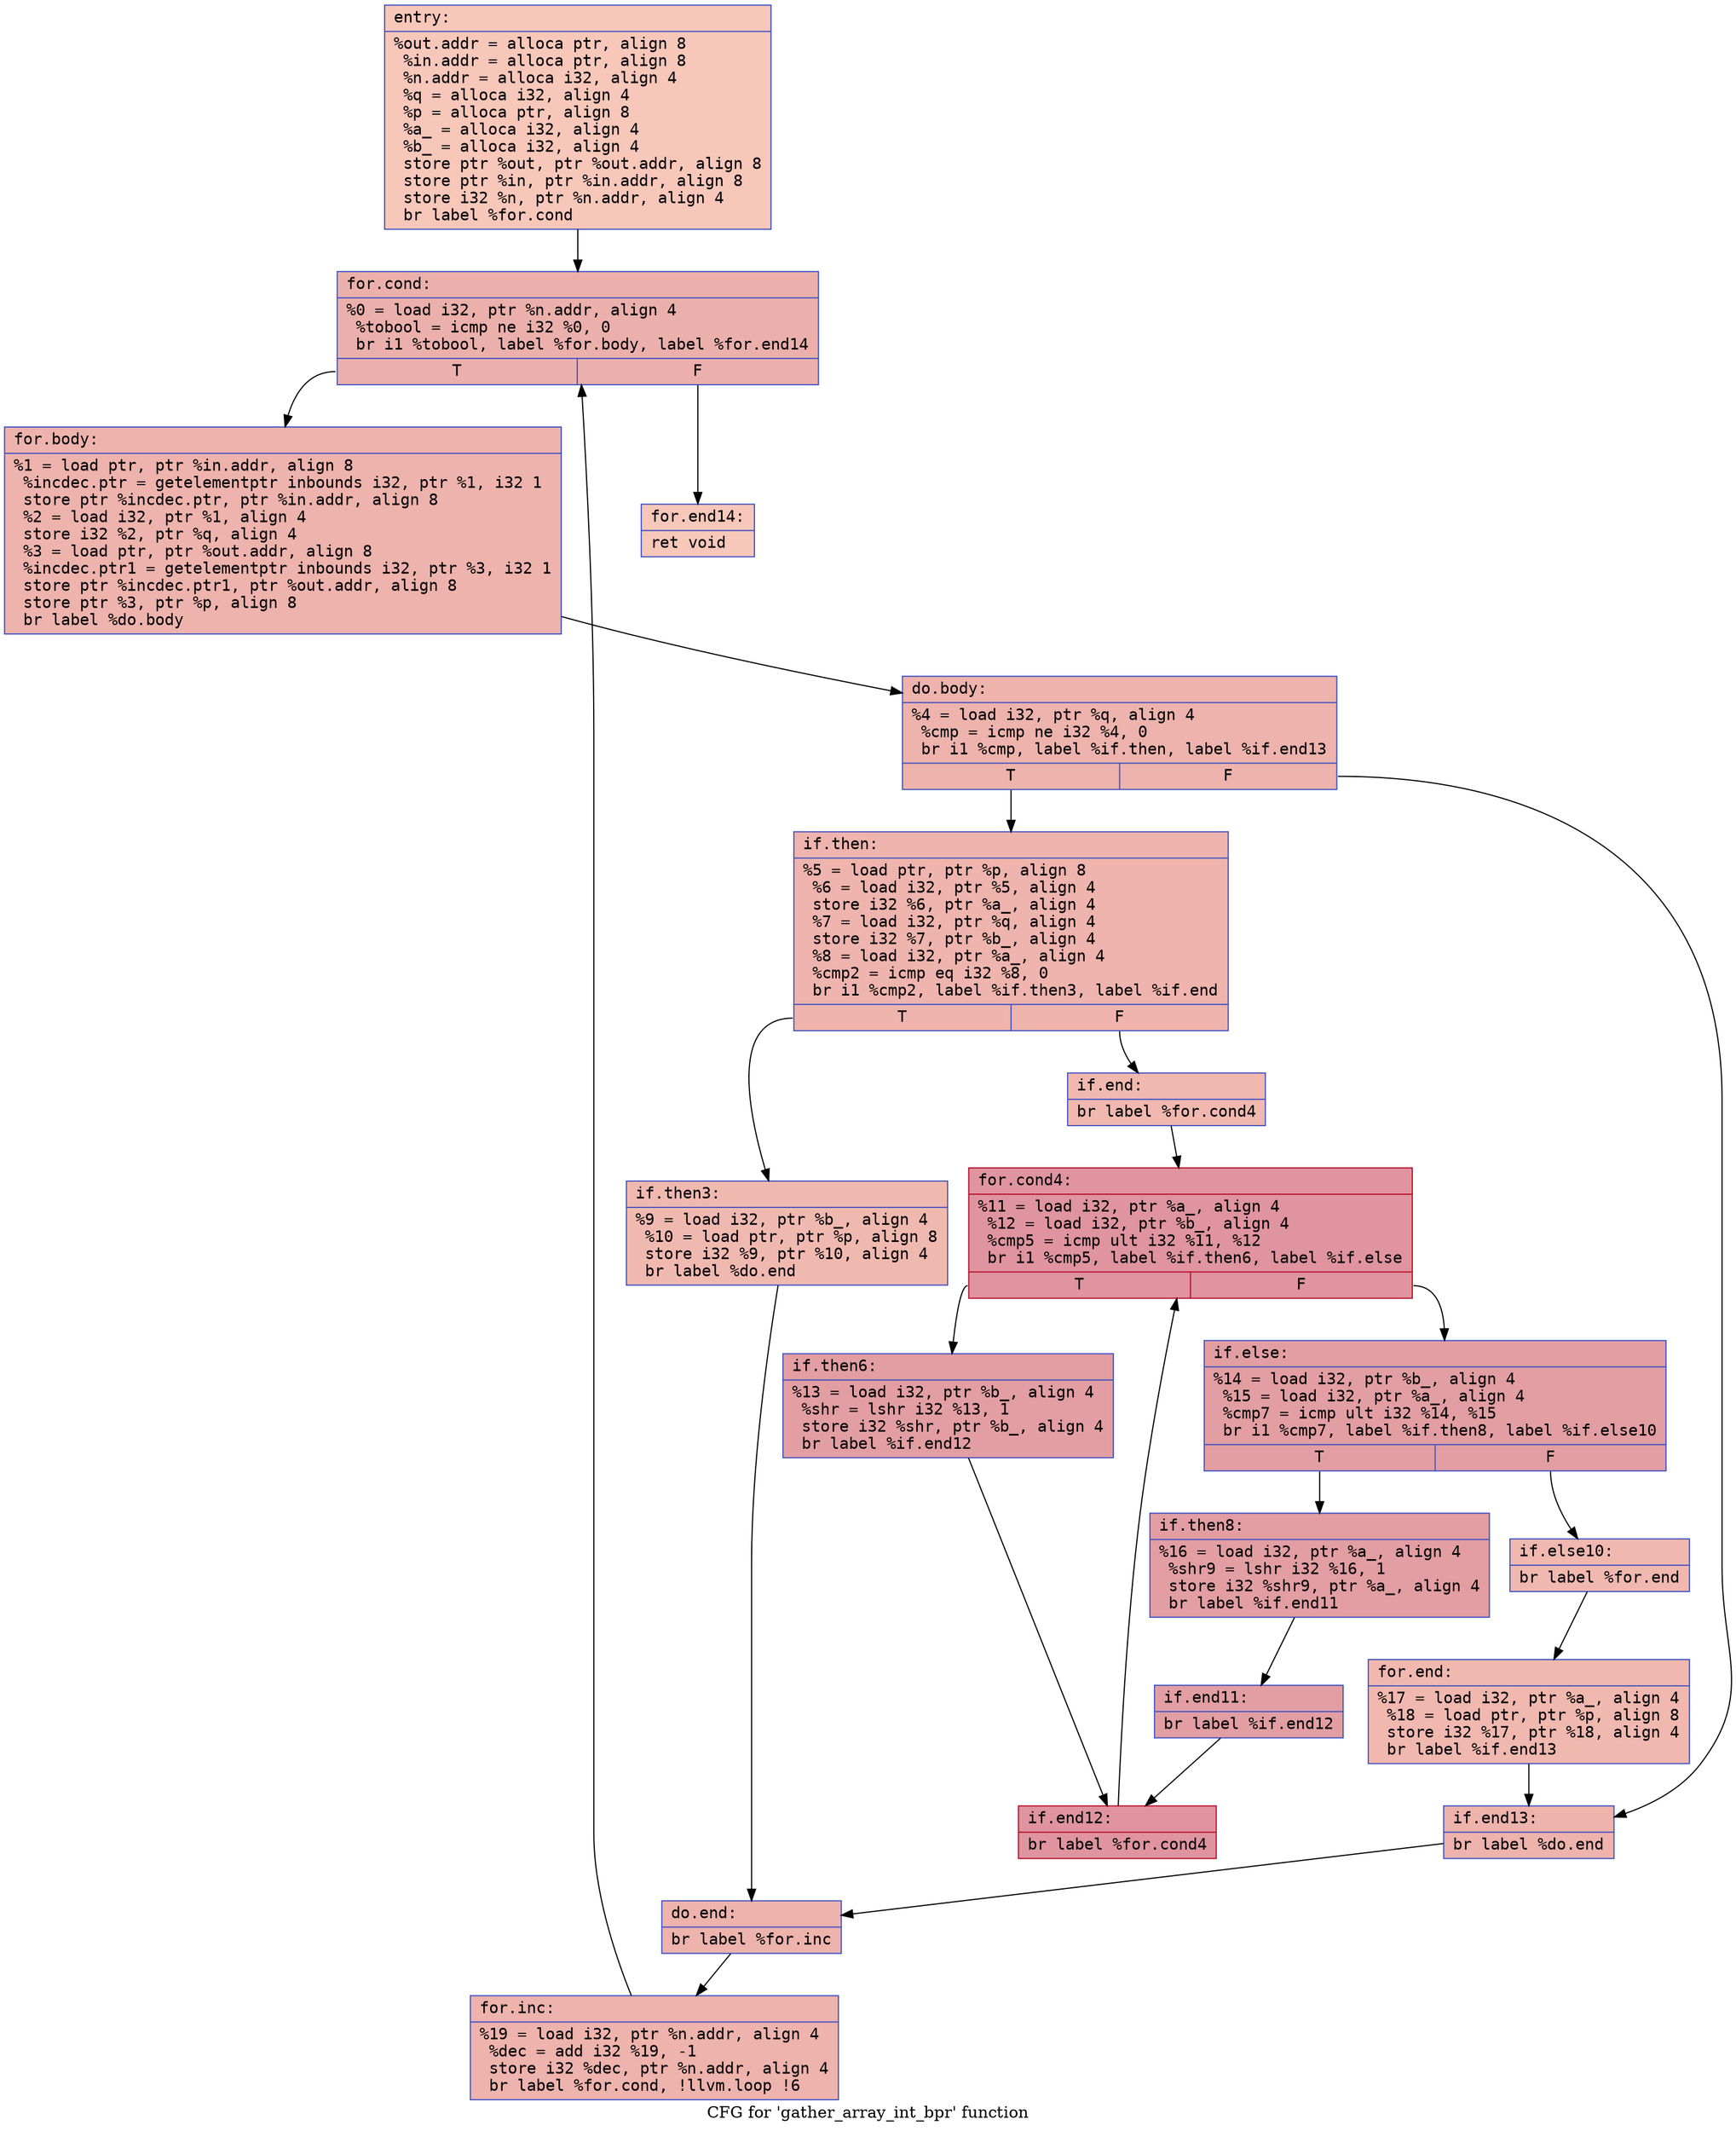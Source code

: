 digraph "CFG for 'gather_array_int_bpr' function" {
	label="CFG for 'gather_array_int_bpr' function";

	Node0x55e011c87cf0 [shape=record,color="#3d50c3ff", style=filled, fillcolor="#ec7f6370" fontname="Courier",label="{entry:\l|  %out.addr = alloca ptr, align 8\l  %in.addr = alloca ptr, align 8\l  %n.addr = alloca i32, align 4\l  %q = alloca i32, align 4\l  %p = alloca ptr, align 8\l  %a_ = alloca i32, align 4\l  %b_ = alloca i32, align 4\l  store ptr %out, ptr %out.addr, align 8\l  store ptr %in, ptr %in.addr, align 8\l  store i32 %n, ptr %n.addr, align 4\l  br label %for.cond\l}"];
	Node0x55e011c87cf0 -> Node0x55e011c882e0[tooltip="entry -> for.cond\nProbability 100.00%" ];
	Node0x55e011c882e0 [shape=record,color="#3d50c3ff", style=filled, fillcolor="#d24b4070" fontname="Courier",label="{for.cond:\l|  %0 = load i32, ptr %n.addr, align 4\l  %tobool = icmp ne i32 %0, 0\l  br i1 %tobool, label %for.body, label %for.end14\l|{<s0>T|<s1>F}}"];
	Node0x55e011c882e0:s0 -> Node0x55e011c87bf0[tooltip="for.cond -> for.body\nProbability 96.88%" ];
	Node0x55e011c882e0:s1 -> Node0x55e011c87c70[tooltip="for.cond -> for.end14\nProbability 3.12%" ];
	Node0x55e011c87bf0 [shape=record,color="#3d50c3ff", style=filled, fillcolor="#d6524470" fontname="Courier",label="{for.body:\l|  %1 = load ptr, ptr %in.addr, align 8\l  %incdec.ptr = getelementptr inbounds i32, ptr %1, i32 1\l  store ptr %incdec.ptr, ptr %in.addr, align 8\l  %2 = load i32, ptr %1, align 4\l  store i32 %2, ptr %q, align 4\l  %3 = load ptr, ptr %out.addr, align 8\l  %incdec.ptr1 = getelementptr inbounds i32, ptr %3, i32 1\l  store ptr %incdec.ptr1, ptr %out.addr, align 8\l  store ptr %3, ptr %p, align 8\l  br label %do.body\l}"];
	Node0x55e011c87bf0 -> Node0x55e011c88cf0[tooltip="for.body -> do.body\nProbability 100.00%" ];
	Node0x55e011c88cf0 [shape=record,color="#3d50c3ff", style=filled, fillcolor="#d6524470" fontname="Courier",label="{do.body:\l|  %4 = load i32, ptr %q, align 4\l  %cmp = icmp ne i32 %4, 0\l  br i1 %cmp, label %if.then, label %if.end13\l|{<s0>T|<s1>F}}"];
	Node0x55e011c88cf0:s0 -> Node0x55e011c88f00[tooltip="do.body -> if.then\nProbability 62.50%" ];
	Node0x55e011c88cf0:s1 -> Node0x55e011c88f70[tooltip="do.body -> if.end13\nProbability 37.50%" ];
	Node0x55e011c88f00 [shape=record,color="#3d50c3ff", style=filled, fillcolor="#d8564670" fontname="Courier",label="{if.then:\l|  %5 = load ptr, ptr %p, align 8\l  %6 = load i32, ptr %5, align 4\l  store i32 %6, ptr %a_, align 4\l  %7 = load i32, ptr %q, align 4\l  store i32 %7, ptr %b_, align 4\l  %8 = load i32, ptr %a_, align 4\l  %cmp2 = icmp eq i32 %8, 0\l  br i1 %cmp2, label %if.then3, label %if.end\l|{<s0>T|<s1>F}}"];
	Node0x55e011c88f00:s0 -> Node0x55e011c89490[tooltip="if.then -> if.then3\nProbability 37.50%" ];
	Node0x55e011c88f00:s1 -> Node0x55e011c89510[tooltip="if.then -> if.end\nProbability 62.50%" ];
	Node0x55e011c89490 [shape=record,color="#3d50c3ff", style=filled, fillcolor="#de614d70" fontname="Courier",label="{if.then3:\l|  %9 = load i32, ptr %b_, align 4\l  %10 = load ptr, ptr %p, align 8\l  store i32 %9, ptr %10, align 4\l  br label %do.end\l}"];
	Node0x55e011c89490 -> Node0x55e011c897d0[tooltip="if.then3 -> do.end\nProbability 100.00%" ];
	Node0x55e011c89510 [shape=record,color="#3d50c3ff", style=filled, fillcolor="#dc5d4a70" fontname="Courier",label="{if.end:\l|  br label %for.cond4\l}"];
	Node0x55e011c89510 -> Node0x55e011c89bd0[tooltip="if.end -> for.cond4\nProbability 100.00%" ];
	Node0x55e011c89bd0 [shape=record,color="#b70d28ff", style=filled, fillcolor="#b70d2870" fontname="Courier",label="{for.cond4:\l|  %11 = load i32, ptr %a_, align 4\l  %12 = load i32, ptr %b_, align 4\l  %cmp5 = icmp ult i32 %11, %12\l  br i1 %cmp5, label %if.then6, label %if.else\l|{<s0>T|<s1>F}}"];
	Node0x55e011c89bd0:s0 -> Node0x55e011c89e70[tooltip="for.cond4 -> if.then6\nProbability 50.00%" ];
	Node0x55e011c89bd0:s1 -> Node0x55e011c89ef0[tooltip="for.cond4 -> if.else\nProbability 50.00%" ];
	Node0x55e011c89e70 [shape=record,color="#3d50c3ff", style=filled, fillcolor="#be242e70" fontname="Courier",label="{if.then6:\l|  %13 = load i32, ptr %b_, align 4\l  %shr = lshr i32 %13, 1\l  store i32 %shr, ptr %b_, align 4\l  br label %if.end12\l}"];
	Node0x55e011c89e70 -> Node0x55e011c8a1e0[tooltip="if.then6 -> if.end12\nProbability 100.00%" ];
	Node0x55e011c89ef0 [shape=record,color="#3d50c3ff", style=filled, fillcolor="#be242e70" fontname="Courier",label="{if.else:\l|  %14 = load i32, ptr %b_, align 4\l  %15 = load i32, ptr %a_, align 4\l  %cmp7 = icmp ult i32 %14, %15\l  br i1 %cmp7, label %if.then8, label %if.else10\l|{<s0>T|<s1>F}}"];
	Node0x55e011c89ef0:s0 -> Node0x55e011c8a480[tooltip="if.else -> if.then8\nProbability 96.88%" ];
	Node0x55e011c89ef0:s1 -> Node0x55e011c8a500[tooltip="if.else -> if.else10\nProbability 3.12%" ];
	Node0x55e011c8a480 [shape=record,color="#3d50c3ff", style=filled, fillcolor="#be242e70" fontname="Courier",label="{if.then8:\l|  %16 = load i32, ptr %a_, align 4\l  %shr9 = lshr i32 %16, 1\l  store i32 %shr9, ptr %a_, align 4\l  br label %if.end11\l}"];
	Node0x55e011c8a480 -> Node0x55e011c8a800[tooltip="if.then8 -> if.end11\nProbability 100.00%" ];
	Node0x55e011c8a500 [shape=record,color="#3d50c3ff", style=filled, fillcolor="#dc5d4a70" fontname="Courier",label="{if.else10:\l|  br label %for.end\l}"];
	Node0x55e011c8a500 -> Node0x55e011c8a8f0[tooltip="if.else10 -> for.end\nProbability 100.00%" ];
	Node0x55e011c8a800 [shape=record,color="#3d50c3ff", style=filled, fillcolor="#be242e70" fontname="Courier",label="{if.end11:\l|  br label %if.end12\l}"];
	Node0x55e011c8a800 -> Node0x55e011c8a1e0[tooltip="if.end11 -> if.end12\nProbability 100.00%" ];
	Node0x55e011c8a1e0 [shape=record,color="#b70d28ff", style=filled, fillcolor="#b70d2870" fontname="Courier",label="{if.end12:\l|  br label %for.cond4\l}"];
	Node0x55e011c8a1e0 -> Node0x55e011c89bd0[tooltip="if.end12 -> for.cond4\nProbability 100.00%" ];
	Node0x55e011c8a8f0 [shape=record,color="#3d50c3ff", style=filled, fillcolor="#dc5d4a70" fontname="Courier",label="{for.end:\l|  %17 = load i32, ptr %a_, align 4\l  %18 = load ptr, ptr %p, align 8\l  store i32 %17, ptr %18, align 4\l  br label %if.end13\l}"];
	Node0x55e011c8a8f0 -> Node0x55e011c88f70[tooltip="for.end -> if.end13\nProbability 100.00%" ];
	Node0x55e011c88f70 [shape=record,color="#3d50c3ff", style=filled, fillcolor="#d6524470" fontname="Courier",label="{if.end13:\l|  br label %do.end\l}"];
	Node0x55e011c88f70 -> Node0x55e011c897d0[tooltip="if.end13 -> do.end\nProbability 100.00%" ];
	Node0x55e011c897d0 [shape=record,color="#3d50c3ff", style=filled, fillcolor="#d6524470" fontname="Courier",label="{do.end:\l|  br label %for.inc\l}"];
	Node0x55e011c897d0 -> Node0x55e011c8ad30[tooltip="do.end -> for.inc\nProbability 100.00%" ];
	Node0x55e011c8ad30 [shape=record,color="#3d50c3ff", style=filled, fillcolor="#d6524470" fontname="Courier",label="{for.inc:\l|  %19 = load i32, ptr %n.addr, align 4\l  %dec = add i32 %19, -1\l  store i32 %dec, ptr %n.addr, align 4\l  br label %for.cond, !llvm.loop !6\l}"];
	Node0x55e011c8ad30 -> Node0x55e011c882e0[tooltip="for.inc -> for.cond\nProbability 100.00%" ];
	Node0x55e011c87c70 [shape=record,color="#3d50c3ff", style=filled, fillcolor="#ec7f6370" fontname="Courier",label="{for.end14:\l|  ret void\l}"];
}
